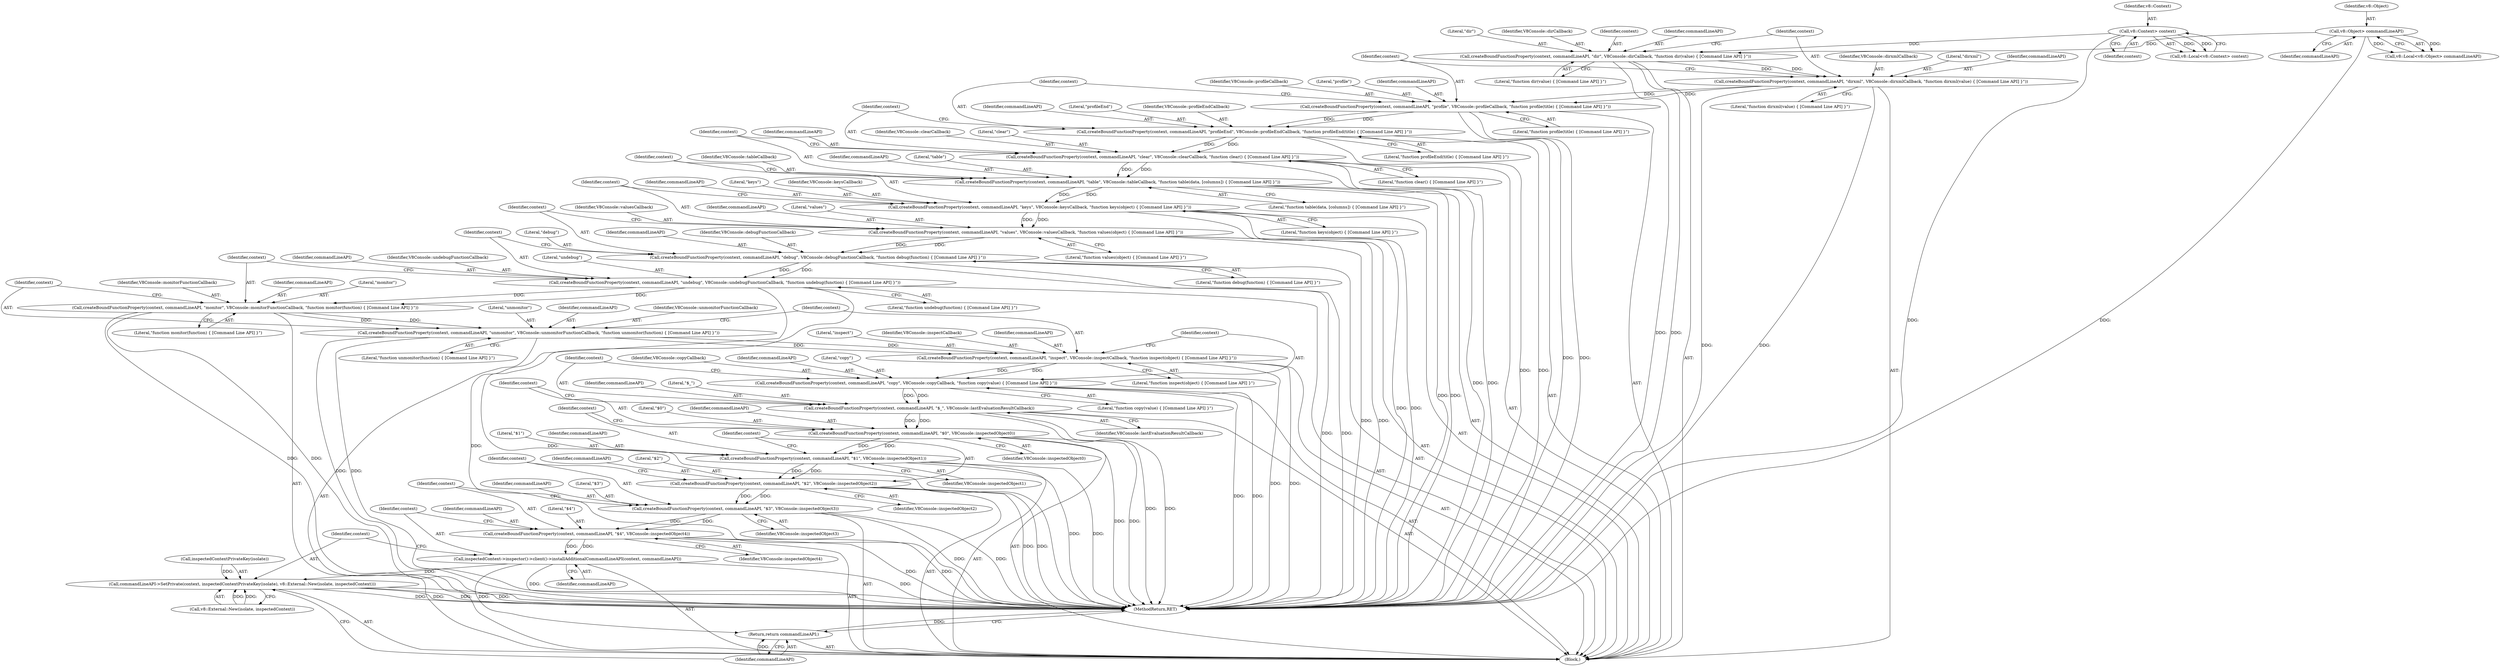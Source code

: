digraph "0_Chrome_93bc623489bdcfc7e9127614fcfb3258edf3f0f9@API" {
"1000142" [label="(Call,createBoundFunctionProperty(context, commandLineAPI, \"profile\", V8Console::profileCallback, \"function profile(title) { [Command Line API] }\"))"];
"1000136" [label="(Call,createBoundFunctionProperty(context, commandLineAPI, \"dirxml\", V8Console::dirxmlCallback, \"function dirxml(value) { [Command Line API] }\"))"];
"1000130" [label="(Call,createBoundFunctionProperty(context, commandLineAPI, \"dir\", V8Console::dirCallback, \"function dir(value) { [Command Line API] }\"))"];
"1000106" [label="(Call,v8::Context> context)"];
"1000118" [label="(Call,v8::Object> commandLineAPI)"];
"1000148" [label="(Call,createBoundFunctionProperty(context, commandLineAPI, \"profileEnd\", V8Console::profileEndCallback, \"function profileEnd(title) { [Command Line API] }\"))"];
"1000154" [label="(Call,createBoundFunctionProperty(context, commandLineAPI, \"clear\", V8Console::clearCallback, \"function clear() { [Command Line API] }\"))"];
"1000160" [label="(Call,createBoundFunctionProperty(context, commandLineAPI, \"table\", V8Console::tableCallback, \"function table(data, [columns]) { [Command Line API] }\"))"];
"1000166" [label="(Call,createBoundFunctionProperty(context, commandLineAPI, \"keys\", V8Console::keysCallback, \"function keys(object) { [Command Line API] }\"))"];
"1000172" [label="(Call,createBoundFunctionProperty(context, commandLineAPI, \"values\", V8Console::valuesCallback, \"function values(object) { [Command Line API] }\"))"];
"1000178" [label="(Call,createBoundFunctionProperty(context, commandLineAPI, \"debug\", V8Console::debugFunctionCallback, \"function debug(function) { [Command Line API] }\"))"];
"1000184" [label="(Call,createBoundFunctionProperty(context, commandLineAPI, \"undebug\", V8Console::undebugFunctionCallback, \"function undebug(function) { [Command Line API] }\"))"];
"1000190" [label="(Call,createBoundFunctionProperty(context, commandLineAPI, \"monitor\", V8Console::monitorFunctionCallback, \"function monitor(function) { [Command Line API] }\"))"];
"1000196" [label="(Call,createBoundFunctionProperty(context, commandLineAPI, \"unmonitor\", V8Console::unmonitorFunctionCallback, \"function unmonitor(function) { [Command Line API] }\"))"];
"1000202" [label="(Call,createBoundFunctionProperty(context, commandLineAPI, \"inspect\", V8Console::inspectCallback, \"function inspect(object) { [Command Line API] }\"))"];
"1000208" [label="(Call,createBoundFunctionProperty(context, commandLineAPI, \"copy\", V8Console::copyCallback, \"function copy(value) { [Command Line API] }\"))"];
"1000214" [label="(Call,createBoundFunctionProperty(context, commandLineAPI, \"$_\", V8Console::lastEvaluationResultCallback))"];
"1000219" [label="(Call,createBoundFunctionProperty(context, commandLineAPI, \"$0\", V8Console::inspectedObject0))"];
"1000224" [label="(Call,createBoundFunctionProperty(context, commandLineAPI, \"$1\", V8Console::inspectedObject1))"];
"1000229" [label="(Call,createBoundFunctionProperty(context, commandLineAPI, \"$2\", V8Console::inspectedObject2))"];
"1000234" [label="(Call,createBoundFunctionProperty(context, commandLineAPI, \"$3\", V8Console::inspectedObject3))"];
"1000239" [label="(Call,createBoundFunctionProperty(context, commandLineAPI, \"$4\", V8Console::inspectedObject4))"];
"1000244" [label="(Call,inspectedContext->inspector()->client()->installAdditionalCommandLineAPI(context, commandLineAPI))"];
"1000247" [label="(Call,commandLineAPI->SetPrivate(context, inspectedContextPrivateKey(isolate), v8::External::New(isolate, inspectedContext)))"];
"1000254" [label="(Return,return commandLineAPI;)"];
"1000166" [label="(Call,createBoundFunctionProperty(context, commandLineAPI, \"keys\", V8Console::keysCallback, \"function keys(object) { [Command Line API] }\"))"];
"1000219" [label="(Call,createBoundFunctionProperty(context, commandLineAPI, \"$0\", V8Console::inspectedObject0))"];
"1000203" [label="(Identifier,context)"];
"1000221" [label="(Identifier,commandLineAPI)"];
"1000162" [label="(Identifier,commandLineAPI)"];
"1000248" [label="(Identifier,context)"];
"1000242" [label="(Literal,\"$4\")"];
"1000130" [label="(Call,createBoundFunctionProperty(context, commandLineAPI, \"dir\", V8Console::dirCallback, \"function dir(value) { [Command Line API] }\"))"];
"1000168" [label="(Identifier,commandLineAPI)"];
"1000218" [label="(Identifier,V8Console::lastEvaluationResultCallback)"];
"1000246" [label="(Identifier,commandLineAPI)"];
"1000214" [label="(Call,createBoundFunctionProperty(context, commandLineAPI, \"$_\", V8Console::lastEvaluationResultCallback))"];
"1000107" [label="(Identifier,v8::Context)"];
"1000217" [label="(Literal,\"$_\")"];
"1000189" [label="(Literal,\"function undebug(function) { [Command Line API] }\")"];
"1000192" [label="(Identifier,commandLineAPI)"];
"1000135" [label="(Literal,\"function dir(value) { [Command Line API] }\")"];
"1000194" [label="(Identifier,V8Console::monitorFunctionCallback)"];
"1000169" [label="(Literal,\"keys\")"];
"1000170" [label="(Identifier,V8Console::keysCallback)"];
"1000118" [label="(Call,v8::Object> commandLineAPI)"];
"1000238" [label="(Identifier,V8Console::inspectedObject3)"];
"1000209" [label="(Identifier,context)"];
"1000195" [label="(Literal,\"function monitor(function) { [Command Line API] }\")"];
"1000165" [label="(Literal,\"function table(data, [columns]) { [Command Line API] }\")"];
"1000132" [label="(Identifier,commandLineAPI)"];
"1000167" [label="(Identifier,context)"];
"1000178" [label="(Call,createBoundFunctionProperty(context, commandLineAPI, \"debug\", V8Console::debugFunctionCallback, \"function debug(function) { [Command Line API] }\"))"];
"1000164" [label="(Identifier,V8Console::tableCallback)"];
"1000180" [label="(Identifier,commandLineAPI)"];
"1000141" [label="(Literal,\"function dirxml(value) { [Command Line API] }\")"];
"1000104" [label="(Call,v8::Local<v8::Context> context)"];
"1000134" [label="(Identifier,V8Console::dirCallback)"];
"1000234" [label="(Call,createBoundFunctionProperty(context, commandLineAPI, \"$3\", V8Console::inspectedObject3))"];
"1000191" [label="(Identifier,context)"];
"1000226" [label="(Identifier,commandLineAPI)"];
"1000197" [label="(Identifier,context)"];
"1000187" [label="(Literal,\"undebug\")"];
"1000177" [label="(Literal,\"function values(object) { [Command Line API] }\")"];
"1000212" [label="(Identifier,V8Console::copyCallback)"];
"1000146" [label="(Identifier,V8Console::profileCallback)"];
"1000251" [label="(Call,v8::External::New(isolate, inspectedContext))"];
"1000161" [label="(Identifier,context)"];
"1000208" [label="(Call,createBoundFunctionProperty(context, commandLineAPI, \"copy\", V8Console::copyCallback, \"function copy(value) { [Command Line API] }\"))"];
"1000244" [label="(Call,inspectedContext->inspector()->client()->installAdditionalCommandLineAPI(context, commandLineAPI))"];
"1000220" [label="(Identifier,context)"];
"1000249" [label="(Call,inspectedContextPrivateKey(isolate))"];
"1000140" [label="(Identifier,V8Console::dirxmlCallback)"];
"1000148" [label="(Call,createBoundFunctionProperty(context, commandLineAPI, \"profileEnd\", V8Console::profileEndCallback, \"function profileEnd(title) { [Command Line API] }\"))"];
"1000237" [label="(Literal,\"$3\")"];
"1000155" [label="(Identifier,context)"];
"1000240" [label="(Identifier,context)"];
"1000171" [label="(Literal,\"function keys(object) { [Command Line API] }\")"];
"1000172" [label="(Call,createBoundFunctionProperty(context, commandLineAPI, \"values\", V8Console::valuesCallback, \"function values(object) { [Command Line API] }\"))"];
"1000158" [label="(Identifier,V8Console::clearCallback)"];
"1000241" [label="(Identifier,commandLineAPI)"];
"1000207" [label="(Literal,\"function inspect(object) { [Command Line API] }\")"];
"1000182" [label="(Identifier,V8Console::debugFunctionCallback)"];
"1000183" [label="(Literal,\"function debug(function) { [Command Line API] }\")"];
"1000200" [label="(Identifier,V8Console::unmonitorFunctionCallback)"];
"1000106" [label="(Call,v8::Context> context)"];
"1000184" [label="(Call,createBoundFunctionProperty(context, commandLineAPI, \"undebug\", V8Console::undebugFunctionCallback, \"function undebug(function) { [Command Line API] }\"))"];
"1000256" [label="(MethodReturn,RET)"];
"1000205" [label="(Literal,\"inspect\")"];
"1000245" [label="(Identifier,context)"];
"1000143" [label="(Identifier,context)"];
"1000136" [label="(Call,createBoundFunctionProperty(context, commandLineAPI, \"dirxml\", V8Console::dirxmlCallback, \"function dirxml(value) { [Command Line API] }\"))"];
"1000120" [label="(Identifier,commandLineAPI)"];
"1000224" [label="(Call,createBoundFunctionProperty(context, commandLineAPI, \"$1\", V8Console::inspectedObject1))"];
"1000131" [label="(Identifier,context)"];
"1000116" [label="(Call,v8::Local<v8::Object> commandLineAPI)"];
"1000157" [label="(Literal,\"clear\")"];
"1000186" [label="(Identifier,commandLineAPI)"];
"1000156" [label="(Identifier,commandLineAPI)"];
"1000154" [label="(Call,createBoundFunctionProperty(context, commandLineAPI, \"clear\", V8Console::clearCallback, \"function clear() { [Command Line API] }\"))"];
"1000149" [label="(Identifier,context)"];
"1000206" [label="(Identifier,V8Console::inspectCallback)"];
"1000210" [label="(Identifier,commandLineAPI)"];
"1000239" [label="(Call,createBoundFunctionProperty(context, commandLineAPI, \"$4\", V8Console::inspectedObject4))"];
"1000142" [label="(Call,createBoundFunctionProperty(context, commandLineAPI, \"profile\", V8Console::profileCallback, \"function profile(title) { [Command Line API] }\"))"];
"1000137" [label="(Identifier,context)"];
"1000181" [label="(Literal,\"debug\")"];
"1000190" [label="(Call,createBoundFunctionProperty(context, commandLineAPI, \"monitor\", V8Console::monitorFunctionCallback, \"function monitor(function) { [Command Line API] }\"))"];
"1000153" [label="(Literal,\"function profileEnd(title) { [Command Line API] }\")"];
"1000150" [label="(Identifier,commandLineAPI)"];
"1000151" [label="(Literal,\"profileEnd\")"];
"1000108" [label="(Identifier,context)"];
"1000179" [label="(Identifier,context)"];
"1000228" [label="(Identifier,V8Console::inspectedObject1)"];
"1000227" [label="(Literal,\"$1\")"];
"1000160" [label="(Call,createBoundFunctionProperty(context, commandLineAPI, \"table\", V8Console::tableCallback, \"function table(data, [columns]) { [Command Line API] }\"))"];
"1000201" [label="(Literal,\"function unmonitor(function) { [Command Line API] }\")"];
"1000196" [label="(Call,createBoundFunctionProperty(context, commandLineAPI, \"unmonitor\", V8Console::unmonitorFunctionCallback, \"function unmonitor(function) { [Command Line API] }\"))"];
"1000243" [label="(Identifier,V8Console::inspectedObject4)"];
"1000119" [label="(Identifier,v8::Object)"];
"1000199" [label="(Literal,\"unmonitor\")"];
"1000176" [label="(Identifier,V8Console::valuesCallback)"];
"1000204" [label="(Identifier,commandLineAPI)"];
"1000231" [label="(Identifier,commandLineAPI)"];
"1000236" [label="(Identifier,commandLineAPI)"];
"1000174" [label="(Identifier,commandLineAPI)"];
"1000215" [label="(Identifier,context)"];
"1000223" [label="(Identifier,V8Console::inspectedObject0)"];
"1000225" [label="(Identifier,context)"];
"1000185" [label="(Identifier,context)"];
"1000147" [label="(Literal,\"function profile(title) { [Command Line API] }\")"];
"1000193" [label="(Literal,\"monitor\")"];
"1000145" [label="(Literal,\"profile\")"];
"1000188" [label="(Identifier,V8Console::undebugFunctionCallback)"];
"1000222" [label="(Literal,\"$0\")"];
"1000235" [label="(Identifier,context)"];
"1000211" [label="(Literal,\"copy\")"];
"1000175" [label="(Literal,\"values\")"];
"1000144" [label="(Identifier,commandLineAPI)"];
"1000202" [label="(Call,createBoundFunctionProperty(context, commandLineAPI, \"inspect\", V8Console::inspectCallback, \"function inspect(object) { [Command Line API] }\"))"];
"1000233" [label="(Identifier,V8Console::inspectedObject2)"];
"1000163" [label="(Literal,\"table\")"];
"1000173" [label="(Identifier,context)"];
"1000230" [label="(Identifier,context)"];
"1000213" [label="(Literal,\"function copy(value) { [Command Line API] }\")"];
"1000229" [label="(Call,createBoundFunctionProperty(context, commandLineAPI, \"$2\", V8Console::inspectedObject2))"];
"1000232" [label="(Literal,\"$2\")"];
"1000254" [label="(Return,return commandLineAPI;)"];
"1000216" [label="(Identifier,commandLineAPI)"];
"1000139" [label="(Literal,\"dirxml\")"];
"1000255" [label="(Identifier,commandLineAPI)"];
"1000159" [label="(Literal,\"function clear() { [Command Line API] }\")"];
"1000133" [label="(Literal,\"dir\")"];
"1000247" [label="(Call,commandLineAPI->SetPrivate(context, inspectedContextPrivateKey(isolate), v8::External::New(isolate, inspectedContext)))"];
"1000152" [label="(Identifier,V8Console::profileEndCallback)"];
"1000102" [label="(Block,)"];
"1000198" [label="(Identifier,commandLineAPI)"];
"1000138" [label="(Identifier,commandLineAPI)"];
"1000142" -> "1000102"  [label="AST: "];
"1000142" -> "1000147"  [label="CFG: "];
"1000143" -> "1000142"  [label="AST: "];
"1000144" -> "1000142"  [label="AST: "];
"1000145" -> "1000142"  [label="AST: "];
"1000146" -> "1000142"  [label="AST: "];
"1000147" -> "1000142"  [label="AST: "];
"1000149" -> "1000142"  [label="CFG: "];
"1000142" -> "1000256"  [label="DDG: "];
"1000142" -> "1000256"  [label="DDG: "];
"1000136" -> "1000142"  [label="DDG: "];
"1000136" -> "1000142"  [label="DDG: "];
"1000142" -> "1000148"  [label="DDG: "];
"1000142" -> "1000148"  [label="DDG: "];
"1000136" -> "1000102"  [label="AST: "];
"1000136" -> "1000141"  [label="CFG: "];
"1000137" -> "1000136"  [label="AST: "];
"1000138" -> "1000136"  [label="AST: "];
"1000139" -> "1000136"  [label="AST: "];
"1000140" -> "1000136"  [label="AST: "];
"1000141" -> "1000136"  [label="AST: "];
"1000143" -> "1000136"  [label="CFG: "];
"1000136" -> "1000256"  [label="DDG: "];
"1000136" -> "1000256"  [label="DDG: "];
"1000130" -> "1000136"  [label="DDG: "];
"1000130" -> "1000136"  [label="DDG: "];
"1000130" -> "1000102"  [label="AST: "];
"1000130" -> "1000135"  [label="CFG: "];
"1000131" -> "1000130"  [label="AST: "];
"1000132" -> "1000130"  [label="AST: "];
"1000133" -> "1000130"  [label="AST: "];
"1000134" -> "1000130"  [label="AST: "];
"1000135" -> "1000130"  [label="AST: "];
"1000137" -> "1000130"  [label="CFG: "];
"1000130" -> "1000256"  [label="DDG: "];
"1000130" -> "1000256"  [label="DDG: "];
"1000106" -> "1000130"  [label="DDG: "];
"1000118" -> "1000130"  [label="DDG: "];
"1000106" -> "1000104"  [label="AST: "];
"1000106" -> "1000108"  [label="CFG: "];
"1000107" -> "1000106"  [label="AST: "];
"1000108" -> "1000106"  [label="AST: "];
"1000104" -> "1000106"  [label="CFG: "];
"1000106" -> "1000256"  [label="DDG: "];
"1000106" -> "1000104"  [label="DDG: "];
"1000106" -> "1000104"  [label="DDG: "];
"1000118" -> "1000116"  [label="AST: "];
"1000118" -> "1000120"  [label="CFG: "];
"1000119" -> "1000118"  [label="AST: "];
"1000120" -> "1000118"  [label="AST: "];
"1000116" -> "1000118"  [label="CFG: "];
"1000118" -> "1000256"  [label="DDG: "];
"1000118" -> "1000116"  [label="DDG: "];
"1000118" -> "1000116"  [label="DDG: "];
"1000148" -> "1000102"  [label="AST: "];
"1000148" -> "1000153"  [label="CFG: "];
"1000149" -> "1000148"  [label="AST: "];
"1000150" -> "1000148"  [label="AST: "];
"1000151" -> "1000148"  [label="AST: "];
"1000152" -> "1000148"  [label="AST: "];
"1000153" -> "1000148"  [label="AST: "];
"1000155" -> "1000148"  [label="CFG: "];
"1000148" -> "1000256"  [label="DDG: "];
"1000148" -> "1000256"  [label="DDG: "];
"1000148" -> "1000154"  [label="DDG: "];
"1000148" -> "1000154"  [label="DDG: "];
"1000154" -> "1000102"  [label="AST: "];
"1000154" -> "1000159"  [label="CFG: "];
"1000155" -> "1000154"  [label="AST: "];
"1000156" -> "1000154"  [label="AST: "];
"1000157" -> "1000154"  [label="AST: "];
"1000158" -> "1000154"  [label="AST: "];
"1000159" -> "1000154"  [label="AST: "];
"1000161" -> "1000154"  [label="CFG: "];
"1000154" -> "1000256"  [label="DDG: "];
"1000154" -> "1000256"  [label="DDG: "];
"1000154" -> "1000160"  [label="DDG: "];
"1000154" -> "1000160"  [label="DDG: "];
"1000160" -> "1000102"  [label="AST: "];
"1000160" -> "1000165"  [label="CFG: "];
"1000161" -> "1000160"  [label="AST: "];
"1000162" -> "1000160"  [label="AST: "];
"1000163" -> "1000160"  [label="AST: "];
"1000164" -> "1000160"  [label="AST: "];
"1000165" -> "1000160"  [label="AST: "];
"1000167" -> "1000160"  [label="CFG: "];
"1000160" -> "1000256"  [label="DDG: "];
"1000160" -> "1000256"  [label="DDG: "];
"1000160" -> "1000166"  [label="DDG: "];
"1000160" -> "1000166"  [label="DDG: "];
"1000166" -> "1000102"  [label="AST: "];
"1000166" -> "1000171"  [label="CFG: "];
"1000167" -> "1000166"  [label="AST: "];
"1000168" -> "1000166"  [label="AST: "];
"1000169" -> "1000166"  [label="AST: "];
"1000170" -> "1000166"  [label="AST: "];
"1000171" -> "1000166"  [label="AST: "];
"1000173" -> "1000166"  [label="CFG: "];
"1000166" -> "1000256"  [label="DDG: "];
"1000166" -> "1000256"  [label="DDG: "];
"1000166" -> "1000172"  [label="DDG: "];
"1000166" -> "1000172"  [label="DDG: "];
"1000172" -> "1000102"  [label="AST: "];
"1000172" -> "1000177"  [label="CFG: "];
"1000173" -> "1000172"  [label="AST: "];
"1000174" -> "1000172"  [label="AST: "];
"1000175" -> "1000172"  [label="AST: "];
"1000176" -> "1000172"  [label="AST: "];
"1000177" -> "1000172"  [label="AST: "];
"1000179" -> "1000172"  [label="CFG: "];
"1000172" -> "1000256"  [label="DDG: "];
"1000172" -> "1000256"  [label="DDG: "];
"1000172" -> "1000178"  [label="DDG: "];
"1000172" -> "1000178"  [label="DDG: "];
"1000178" -> "1000102"  [label="AST: "];
"1000178" -> "1000183"  [label="CFG: "];
"1000179" -> "1000178"  [label="AST: "];
"1000180" -> "1000178"  [label="AST: "];
"1000181" -> "1000178"  [label="AST: "];
"1000182" -> "1000178"  [label="AST: "];
"1000183" -> "1000178"  [label="AST: "];
"1000185" -> "1000178"  [label="CFG: "];
"1000178" -> "1000256"  [label="DDG: "];
"1000178" -> "1000256"  [label="DDG: "];
"1000178" -> "1000184"  [label="DDG: "];
"1000178" -> "1000184"  [label="DDG: "];
"1000184" -> "1000102"  [label="AST: "];
"1000184" -> "1000189"  [label="CFG: "];
"1000185" -> "1000184"  [label="AST: "];
"1000186" -> "1000184"  [label="AST: "];
"1000187" -> "1000184"  [label="AST: "];
"1000188" -> "1000184"  [label="AST: "];
"1000189" -> "1000184"  [label="AST: "];
"1000191" -> "1000184"  [label="CFG: "];
"1000184" -> "1000256"  [label="DDG: "];
"1000184" -> "1000256"  [label="DDG: "];
"1000184" -> "1000190"  [label="DDG: "];
"1000184" -> "1000190"  [label="DDG: "];
"1000190" -> "1000102"  [label="AST: "];
"1000190" -> "1000195"  [label="CFG: "];
"1000191" -> "1000190"  [label="AST: "];
"1000192" -> "1000190"  [label="AST: "];
"1000193" -> "1000190"  [label="AST: "];
"1000194" -> "1000190"  [label="AST: "];
"1000195" -> "1000190"  [label="AST: "];
"1000197" -> "1000190"  [label="CFG: "];
"1000190" -> "1000256"  [label="DDG: "];
"1000190" -> "1000256"  [label="DDG: "];
"1000190" -> "1000196"  [label="DDG: "];
"1000190" -> "1000196"  [label="DDG: "];
"1000196" -> "1000102"  [label="AST: "];
"1000196" -> "1000201"  [label="CFG: "];
"1000197" -> "1000196"  [label="AST: "];
"1000198" -> "1000196"  [label="AST: "];
"1000199" -> "1000196"  [label="AST: "];
"1000200" -> "1000196"  [label="AST: "];
"1000201" -> "1000196"  [label="AST: "];
"1000203" -> "1000196"  [label="CFG: "];
"1000196" -> "1000256"  [label="DDG: "];
"1000196" -> "1000256"  [label="DDG: "];
"1000196" -> "1000202"  [label="DDG: "];
"1000196" -> "1000202"  [label="DDG: "];
"1000202" -> "1000102"  [label="AST: "];
"1000202" -> "1000207"  [label="CFG: "];
"1000203" -> "1000202"  [label="AST: "];
"1000204" -> "1000202"  [label="AST: "];
"1000205" -> "1000202"  [label="AST: "];
"1000206" -> "1000202"  [label="AST: "];
"1000207" -> "1000202"  [label="AST: "];
"1000209" -> "1000202"  [label="CFG: "];
"1000202" -> "1000256"  [label="DDG: "];
"1000202" -> "1000256"  [label="DDG: "];
"1000202" -> "1000208"  [label="DDG: "];
"1000202" -> "1000208"  [label="DDG: "];
"1000208" -> "1000102"  [label="AST: "];
"1000208" -> "1000213"  [label="CFG: "];
"1000209" -> "1000208"  [label="AST: "];
"1000210" -> "1000208"  [label="AST: "];
"1000211" -> "1000208"  [label="AST: "];
"1000212" -> "1000208"  [label="AST: "];
"1000213" -> "1000208"  [label="AST: "];
"1000215" -> "1000208"  [label="CFG: "];
"1000208" -> "1000256"  [label="DDG: "];
"1000208" -> "1000256"  [label="DDG: "];
"1000208" -> "1000214"  [label="DDG: "];
"1000208" -> "1000214"  [label="DDG: "];
"1000214" -> "1000102"  [label="AST: "];
"1000214" -> "1000218"  [label="CFG: "];
"1000215" -> "1000214"  [label="AST: "];
"1000216" -> "1000214"  [label="AST: "];
"1000217" -> "1000214"  [label="AST: "];
"1000218" -> "1000214"  [label="AST: "];
"1000220" -> "1000214"  [label="CFG: "];
"1000214" -> "1000256"  [label="DDG: "];
"1000214" -> "1000256"  [label="DDG: "];
"1000214" -> "1000219"  [label="DDG: "];
"1000214" -> "1000219"  [label="DDG: "];
"1000219" -> "1000102"  [label="AST: "];
"1000219" -> "1000223"  [label="CFG: "];
"1000220" -> "1000219"  [label="AST: "];
"1000221" -> "1000219"  [label="AST: "];
"1000222" -> "1000219"  [label="AST: "];
"1000223" -> "1000219"  [label="AST: "];
"1000225" -> "1000219"  [label="CFG: "];
"1000219" -> "1000256"  [label="DDG: "];
"1000219" -> "1000256"  [label="DDG: "];
"1000219" -> "1000224"  [label="DDG: "];
"1000219" -> "1000224"  [label="DDG: "];
"1000224" -> "1000102"  [label="AST: "];
"1000224" -> "1000228"  [label="CFG: "];
"1000225" -> "1000224"  [label="AST: "];
"1000226" -> "1000224"  [label="AST: "];
"1000227" -> "1000224"  [label="AST: "];
"1000228" -> "1000224"  [label="AST: "];
"1000230" -> "1000224"  [label="CFG: "];
"1000224" -> "1000256"  [label="DDG: "];
"1000224" -> "1000256"  [label="DDG: "];
"1000224" -> "1000229"  [label="DDG: "];
"1000224" -> "1000229"  [label="DDG: "];
"1000229" -> "1000102"  [label="AST: "];
"1000229" -> "1000233"  [label="CFG: "];
"1000230" -> "1000229"  [label="AST: "];
"1000231" -> "1000229"  [label="AST: "];
"1000232" -> "1000229"  [label="AST: "];
"1000233" -> "1000229"  [label="AST: "];
"1000235" -> "1000229"  [label="CFG: "];
"1000229" -> "1000256"  [label="DDG: "];
"1000229" -> "1000256"  [label="DDG: "];
"1000229" -> "1000234"  [label="DDG: "];
"1000229" -> "1000234"  [label="DDG: "];
"1000234" -> "1000102"  [label="AST: "];
"1000234" -> "1000238"  [label="CFG: "];
"1000235" -> "1000234"  [label="AST: "];
"1000236" -> "1000234"  [label="AST: "];
"1000237" -> "1000234"  [label="AST: "];
"1000238" -> "1000234"  [label="AST: "];
"1000240" -> "1000234"  [label="CFG: "];
"1000234" -> "1000256"  [label="DDG: "];
"1000234" -> "1000256"  [label="DDG: "];
"1000234" -> "1000239"  [label="DDG: "];
"1000234" -> "1000239"  [label="DDG: "];
"1000239" -> "1000102"  [label="AST: "];
"1000239" -> "1000243"  [label="CFG: "];
"1000240" -> "1000239"  [label="AST: "];
"1000241" -> "1000239"  [label="AST: "];
"1000242" -> "1000239"  [label="AST: "];
"1000243" -> "1000239"  [label="AST: "];
"1000245" -> "1000239"  [label="CFG: "];
"1000239" -> "1000256"  [label="DDG: "];
"1000239" -> "1000256"  [label="DDG: "];
"1000239" -> "1000244"  [label="DDG: "];
"1000239" -> "1000244"  [label="DDG: "];
"1000244" -> "1000102"  [label="AST: "];
"1000244" -> "1000246"  [label="CFG: "];
"1000245" -> "1000244"  [label="AST: "];
"1000246" -> "1000244"  [label="AST: "];
"1000248" -> "1000244"  [label="CFG: "];
"1000244" -> "1000256"  [label="DDG: "];
"1000244" -> "1000256"  [label="DDG: "];
"1000244" -> "1000247"  [label="DDG: "];
"1000244" -> "1000254"  [label="DDG: "];
"1000247" -> "1000102"  [label="AST: "];
"1000247" -> "1000251"  [label="CFG: "];
"1000248" -> "1000247"  [label="AST: "];
"1000249" -> "1000247"  [label="AST: "];
"1000251" -> "1000247"  [label="AST: "];
"1000255" -> "1000247"  [label="CFG: "];
"1000247" -> "1000256"  [label="DDG: "];
"1000247" -> "1000256"  [label="DDG: "];
"1000247" -> "1000256"  [label="DDG: "];
"1000247" -> "1000256"  [label="DDG: "];
"1000249" -> "1000247"  [label="DDG: "];
"1000251" -> "1000247"  [label="DDG: "];
"1000251" -> "1000247"  [label="DDG: "];
"1000254" -> "1000102"  [label="AST: "];
"1000254" -> "1000255"  [label="CFG: "];
"1000255" -> "1000254"  [label="AST: "];
"1000256" -> "1000254"  [label="CFG: "];
"1000254" -> "1000256"  [label="DDG: "];
"1000255" -> "1000254"  [label="DDG: "];
}
